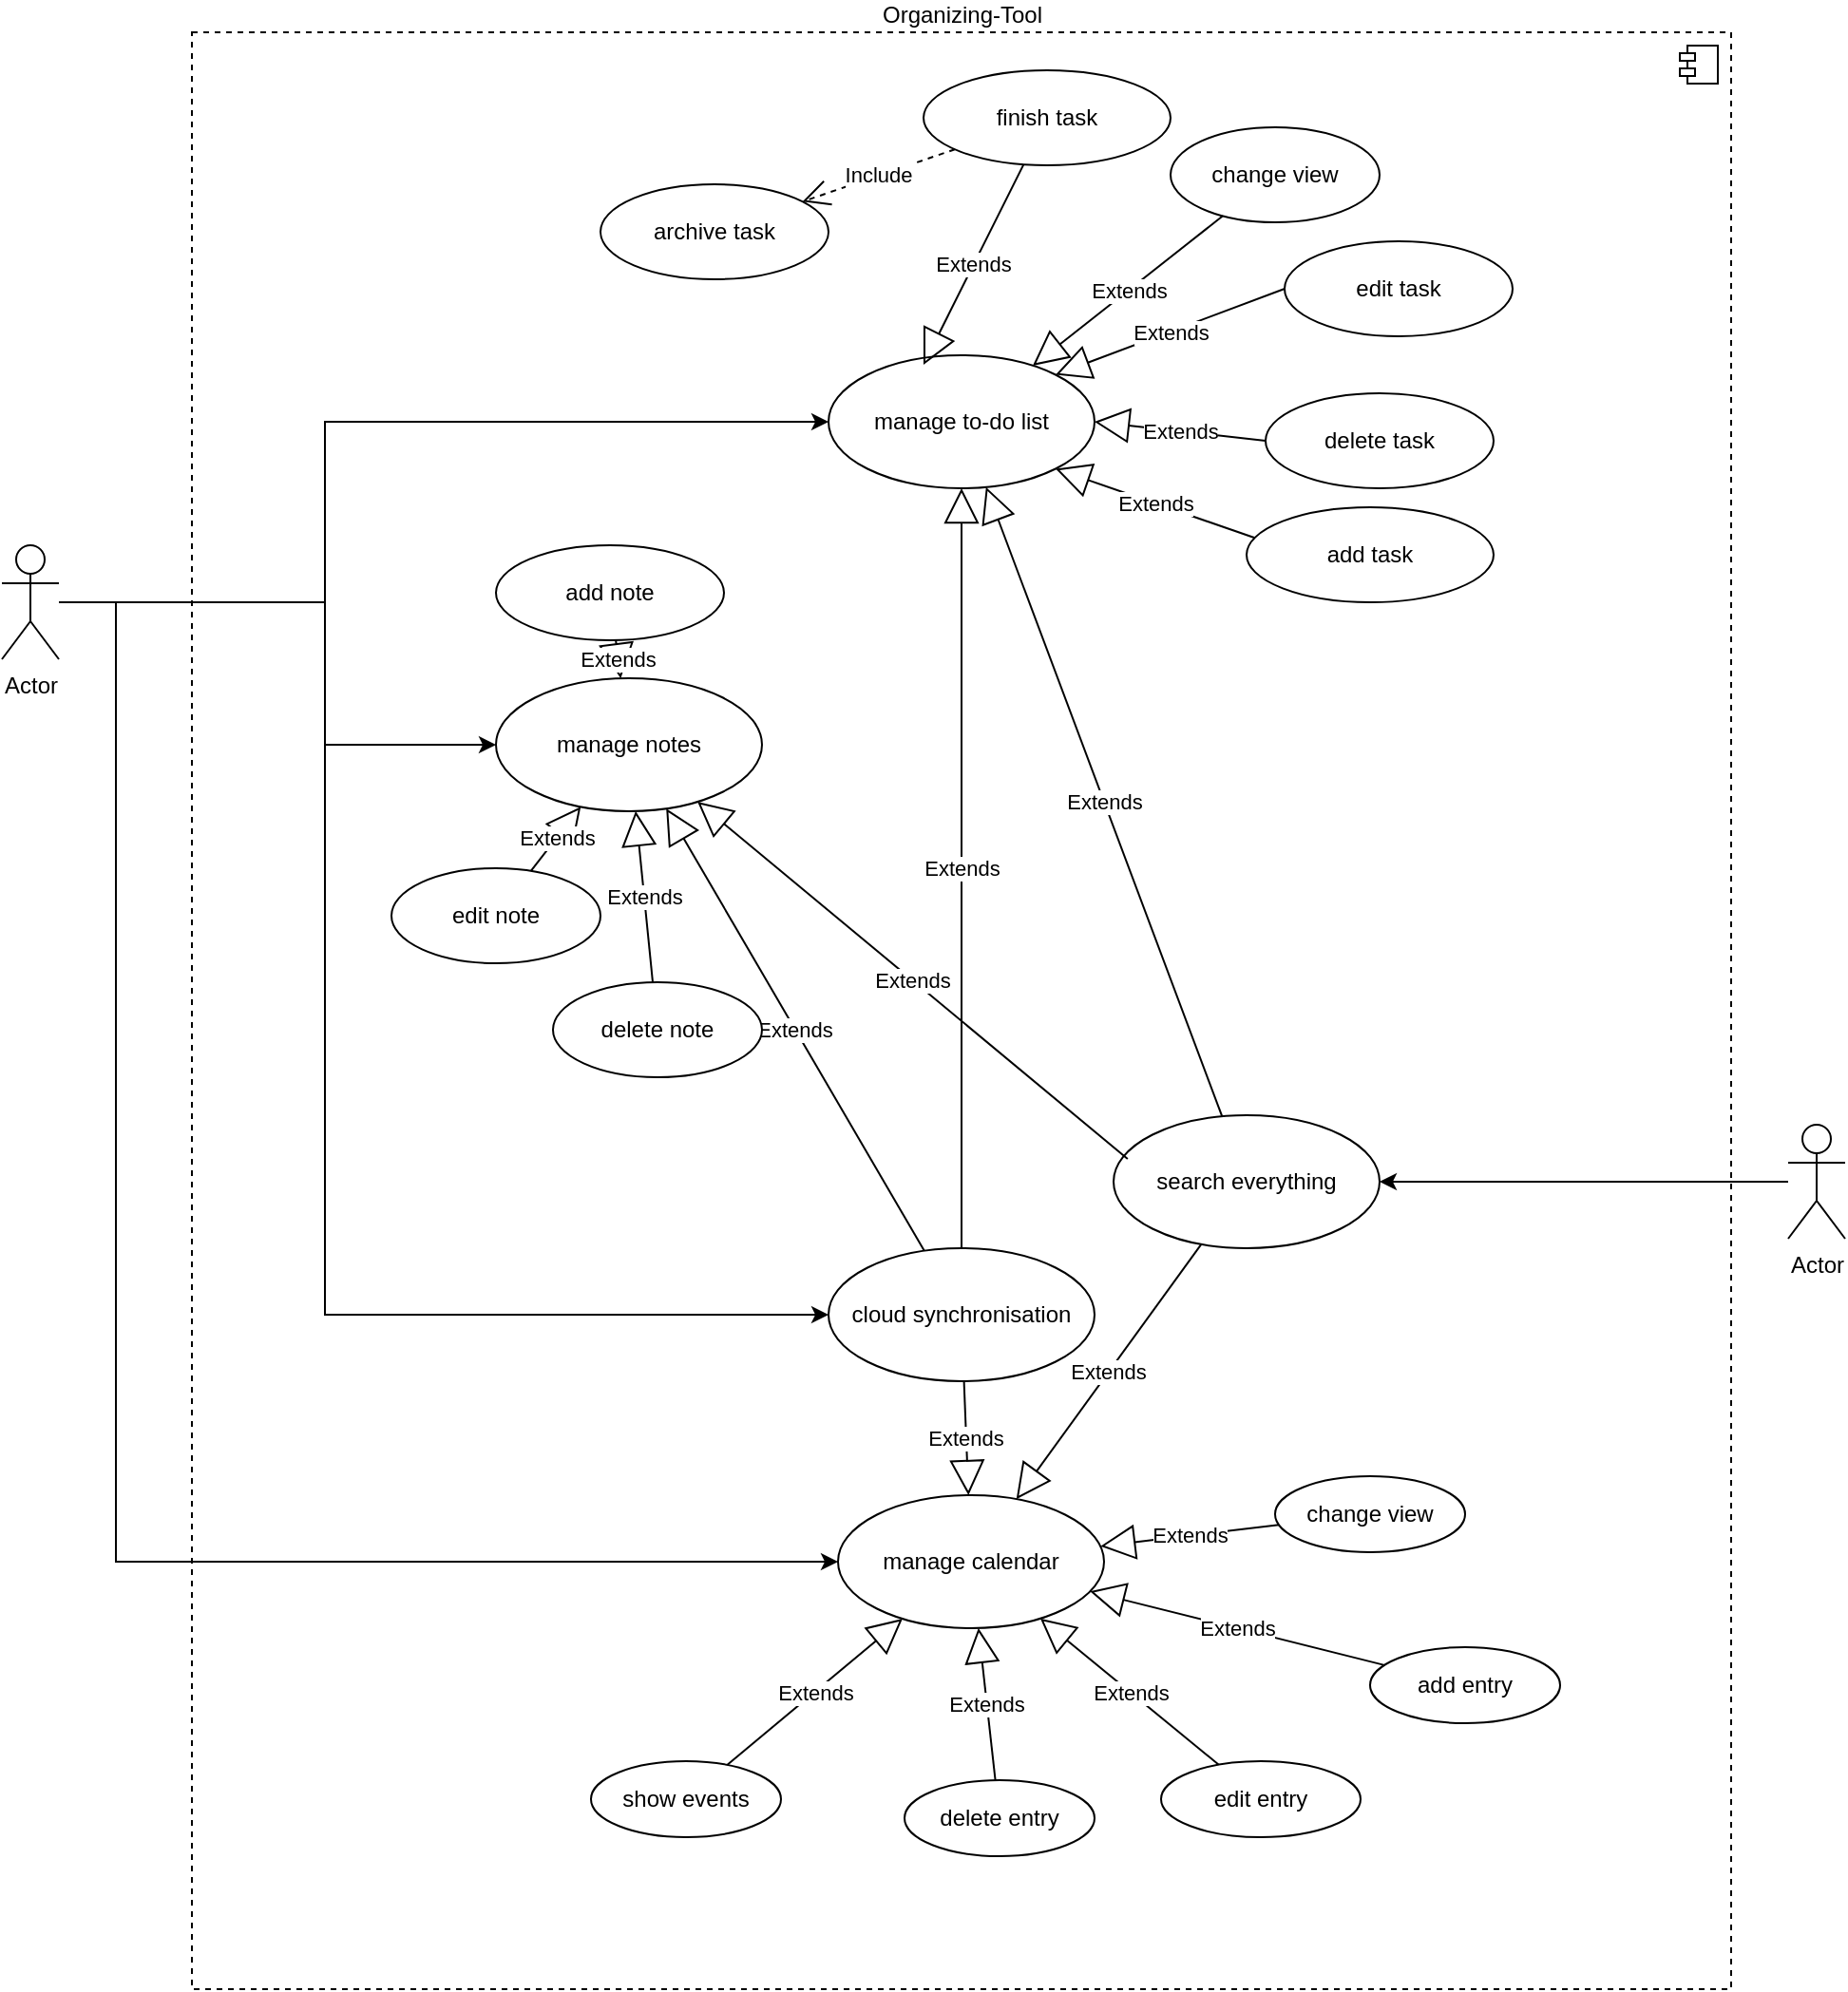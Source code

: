 <mxfile version="13.0.3" type="google" pages="2"><diagram name="Page-1" id="e7e014a7-5840-1c2e-5031-d8a46d1fe8dd"><mxGraphModel dx="2837" dy="1929" grid="1" gridSize="10" guides="1" tooltips="1" connect="1" arrows="1" fold="1" page="1" pageScale="1" pageWidth="1169" pageHeight="826" background="#ffffff" math="0" shadow="0"><root><mxCell id="0"/><mxCell id="1" parent="0"/><mxCell id="sNEIIqo6TaHjW00_FCKk-61" value="Organizing-Tool" style="html=1;dropTarget=0;labelPosition=center;verticalLabelPosition=top;align=center;verticalAlign=bottom;dashed=1;" vertex="1" parent="1"><mxGeometry x="160" y="-90" width="810" height="1030" as="geometry"/></mxCell><mxCell id="sNEIIqo6TaHjW00_FCKk-62" value="" style="shape=component;jettyWidth=8;jettyHeight=4;" vertex="1" parent="sNEIIqo6TaHjW00_FCKk-61"><mxGeometry x="1" width="20" height="20" relative="1" as="geometry"><mxPoint x="-27" y="7" as="offset"/></mxGeometry></mxCell><mxCell id="sNEIIqo6TaHjW00_FCKk-3" value="manage to-do list" style="ellipse;whiteSpace=wrap;html=1;" vertex="1" parent="1"><mxGeometry x="495" y="80" width="140" height="70" as="geometry"/></mxCell><mxCell id="sNEIIqo6TaHjW00_FCKk-18" value="archive task" style="ellipse;whiteSpace=wrap;html=1;" vertex="1" parent="1"><mxGeometry x="375" y="-10" width="120" height="50" as="geometry"/></mxCell><mxCell id="sNEIIqo6TaHjW00_FCKk-4" value="manage notes" style="ellipse;whiteSpace=wrap;html=1;" vertex="1" parent="1"><mxGeometry x="320" y="250" width="140" height="70" as="geometry"/></mxCell><mxCell id="sNEIIqo6TaHjW00_FCKk-6" value="Extends" style="endArrow=block;endSize=16;endFill=0;html=1;" edge="1" parent="1" source="sNEIIqo6TaHjW00_FCKk-9" target="sNEIIqo6TaHjW00_FCKk-3"><mxGeometry width="160" relative="1" as="geometry"><mxPoint x="610" y="290" as="sourcePoint"/><mxPoint x="600" y="410" as="targetPoint"/></mxGeometry></mxCell><mxCell id="sNEIIqo6TaHjW00_FCKk-7" value="Extends" style="endArrow=block;endSize=16;endFill=0;html=1;" edge="1" parent="1" source="sNEIIqo6TaHjW00_FCKk-9" target="sNEIIqo6TaHjW00_FCKk-4"><mxGeometry width="160" relative="1" as="geometry"><mxPoint x="610" y="290" as="sourcePoint"/><mxPoint x="390" y="310" as="targetPoint"/></mxGeometry></mxCell><mxCell id="sNEIIqo6TaHjW00_FCKk-9" value="cloud synchronisation" style="ellipse;whiteSpace=wrap;html=1;" vertex="1" parent="1"><mxGeometry x="495" y="550" width="140" height="70" as="geometry"/></mxCell><mxCell id="sNEIIqo6TaHjW00_FCKk-10" value="add task" style="ellipse;whiteSpace=wrap;html=1;" vertex="1" parent="1"><mxGeometry x="715" y="160" width="130" height="50" as="geometry"/></mxCell><mxCell id="sNEIIqo6TaHjW00_FCKk-11" value="delete task" style="ellipse;whiteSpace=wrap;html=1;" vertex="1" parent="1"><mxGeometry x="725" y="100" width="120" height="50" as="geometry"/></mxCell><mxCell id="sNEIIqo6TaHjW00_FCKk-12" value="edit task" style="ellipse;whiteSpace=wrap;html=1;" vertex="1" parent="1"><mxGeometry x="735" y="20" width="120" height="50" as="geometry"/></mxCell><mxCell id="sNEIIqo6TaHjW00_FCKk-13" value="Extends" style="endArrow=block;endSize=16;endFill=0;html=1;exitX=0.031;exitY=0.32;exitDx=0;exitDy=0;exitPerimeter=0;entryX=1;entryY=1;entryDx=0;entryDy=0;" edge="1" parent="1" source="sNEIIqo6TaHjW00_FCKk-10" target="sNEIIqo6TaHjW00_FCKk-3"><mxGeometry width="160" relative="1" as="geometry"><mxPoint x="440" y="450" as="sourcePoint"/><mxPoint x="600" y="450" as="targetPoint"/></mxGeometry></mxCell><mxCell id="sNEIIqo6TaHjW00_FCKk-16" value="Extends" style="endArrow=block;endSize=16;endFill=0;html=1;exitX=0;exitY=0.5;exitDx=0;exitDy=0;entryX=1;entryY=0.5;entryDx=0;entryDy=0;" edge="1" parent="1" source="sNEIIqo6TaHjW00_FCKk-11" target="sNEIIqo6TaHjW00_FCKk-3"><mxGeometry width="160" relative="1" as="geometry"><mxPoint x="440" y="450" as="sourcePoint"/><mxPoint x="600" y="450" as="targetPoint"/></mxGeometry></mxCell><mxCell id="sNEIIqo6TaHjW00_FCKk-17" value="Extends" style="endArrow=block;endSize=16;endFill=0;html=1;exitX=0;exitY=0.5;exitDx=0;exitDy=0;entryX=1;entryY=0;entryDx=0;entryDy=0;" edge="1" parent="1" source="sNEIIqo6TaHjW00_FCKk-12" target="sNEIIqo6TaHjW00_FCKk-3"><mxGeometry width="160" relative="1" as="geometry"><mxPoint x="440" y="450" as="sourcePoint"/><mxPoint x="600" y="450" as="targetPoint"/></mxGeometry></mxCell><mxCell id="sNEIIqo6TaHjW00_FCKk-21" value="finish task" style="ellipse;whiteSpace=wrap;html=1;" vertex="1" parent="1"><mxGeometry x="545" y="-70" width="130" height="50" as="geometry"/></mxCell><mxCell id="sNEIIqo6TaHjW00_FCKk-23" value="Extends" style="endArrow=block;endSize=16;endFill=0;html=1;entryX=0.357;entryY=0.071;entryDx=0;entryDy=0;entryPerimeter=0;" edge="1" parent="1" source="sNEIIqo6TaHjW00_FCKk-21" target="sNEIIqo6TaHjW00_FCKk-3"><mxGeometry width="160" relative="1" as="geometry"><mxPoint x="670" y="93" as="sourcePoint"/><mxPoint x="600" y="450" as="targetPoint"/></mxGeometry></mxCell><mxCell id="sNEIIqo6TaHjW00_FCKk-32" value="change view" style="ellipse;whiteSpace=wrap;html=1;" vertex="1" parent="1"><mxGeometry x="675" y="-40" width="110" height="50" as="geometry"/></mxCell><mxCell id="sNEIIqo6TaHjW00_FCKk-33" value="Extends" style="endArrow=block;endSize=16;endFill=0;html=1;" edge="1" parent="1" source="sNEIIqo6TaHjW00_FCKk-32" target="sNEIIqo6TaHjW00_FCKk-3"><mxGeometry width="160" relative="1" as="geometry"><mxPoint x="780" y="210" as="sourcePoint"/><mxPoint x="940" y="210" as="targetPoint"/></mxGeometry></mxCell><mxCell id="sNEIIqo6TaHjW00_FCKk-34" value="add note" style="ellipse;whiteSpace=wrap;html=1;" vertex="1" parent="1"><mxGeometry x="320" y="180" width="120" height="50" as="geometry"/></mxCell><mxCell id="sNEIIqo6TaHjW00_FCKk-35" value="delete note" style="ellipse;whiteSpace=wrap;html=1;" vertex="1" parent="1"><mxGeometry x="350" y="410" width="110" height="50" as="geometry"/></mxCell><mxCell id="sNEIIqo6TaHjW00_FCKk-36" value="edit&amp;nbsp;note" style="ellipse;whiteSpace=wrap;html=1;" vertex="1" parent="1"><mxGeometry x="265" y="350" width="110" height="50" as="geometry"/></mxCell><mxCell id="sNEIIqo6TaHjW00_FCKk-37" value="Extends" style="endArrow=block;endSize=16;endFill=0;html=1;" edge="1" parent="1" source="sNEIIqo6TaHjW00_FCKk-35" target="sNEIIqo6TaHjW00_FCKk-4"><mxGeometry width="160" relative="1" as="geometry"><mxPoint x="270" y="380" as="sourcePoint"/><mxPoint x="430" y="380" as="targetPoint"/></mxGeometry></mxCell><mxCell id="sNEIIqo6TaHjW00_FCKk-38" value="Extends" style="endArrow=block;endSize=16;endFill=0;html=1;" edge="1" parent="1" source="sNEIIqo6TaHjW00_FCKk-36" target="sNEIIqo6TaHjW00_FCKk-4"><mxGeometry width="160" relative="1" as="geometry"><mxPoint x="270" y="380" as="sourcePoint"/><mxPoint x="430" y="380" as="targetPoint"/></mxGeometry></mxCell><mxCell id="sNEIIqo6TaHjW00_FCKk-39" value="Extends" style="endArrow=block;endSize=16;endFill=0;html=1;" edge="1" parent="1" source="sNEIIqo6TaHjW00_FCKk-34" target="sNEIIqo6TaHjW00_FCKk-4"><mxGeometry width="160" relative="1" as="geometry"><mxPoint x="270" y="380" as="sourcePoint"/><mxPoint x="430" y="380" as="targetPoint"/></mxGeometry></mxCell><mxCell id="sNEIIqo6TaHjW00_FCKk-5" value="manage calendar" style="ellipse;whiteSpace=wrap;html=1;" vertex="1" parent="1"><mxGeometry x="500" y="680" width="140" height="70" as="geometry"/></mxCell><mxCell id="sNEIIqo6TaHjW00_FCKk-40" value="Extends" style="endArrow=block;endSize=16;endFill=0;html=1;" edge="1" parent="1" source="sNEIIqo6TaHjW00_FCKk-9" target="sNEIIqo6TaHjW00_FCKk-5"><mxGeometry width="160" relative="1" as="geometry"><mxPoint x="630" y="390" as="sourcePoint"/><mxPoint x="655" y="660" as="targetPoint"/></mxGeometry></mxCell><mxCell id="sNEIIqo6TaHjW00_FCKk-41" value="change view" style="ellipse;whiteSpace=wrap;html=1;" vertex="1" parent="1"><mxGeometry x="730" y="670" width="100" height="40" as="geometry"/></mxCell><mxCell id="sNEIIqo6TaHjW00_FCKk-46" value="Extends" style="endArrow=block;endSize=16;endFill=0;html=1;" edge="1" parent="1" source="sNEIIqo6TaHjW00_FCKk-41" target="sNEIIqo6TaHjW00_FCKk-5"><mxGeometry width="160" relative="1" as="geometry"><mxPoint x="600" y="650" as="sourcePoint"/><mxPoint x="760" y="650" as="targetPoint"/></mxGeometry></mxCell><mxCell id="sNEIIqo6TaHjW00_FCKk-47" value="add entry" style="ellipse;whiteSpace=wrap;html=1;" vertex="1" parent="1"><mxGeometry x="780" y="760" width="100" height="40" as="geometry"/></mxCell><mxCell id="sNEIIqo6TaHjW00_FCKk-48" value="Extends" style="endArrow=block;endSize=16;endFill=0;html=1;" edge="1" parent="1" source="sNEIIqo6TaHjW00_FCKk-47" target="sNEIIqo6TaHjW00_FCKk-5"><mxGeometry width="160" relative="1" as="geometry"><mxPoint x="600" y="650" as="sourcePoint"/><mxPoint x="760" y="650" as="targetPoint"/></mxGeometry></mxCell><mxCell id="sNEIIqo6TaHjW00_FCKk-49" value="edit entry" style="ellipse;whiteSpace=wrap;html=1;" vertex="1" parent="1"><mxGeometry x="670" y="820" width="105" height="40" as="geometry"/></mxCell><mxCell id="sNEIIqo6TaHjW00_FCKk-50" value="Extends" style="endArrow=block;endSize=16;endFill=0;html=1;" edge="1" parent="1" source="sNEIIqo6TaHjW00_FCKk-49" target="sNEIIqo6TaHjW00_FCKk-5"><mxGeometry width="160" relative="1" as="geometry"><mxPoint x="600" y="600" as="sourcePoint"/><mxPoint x="760" y="600" as="targetPoint"/></mxGeometry></mxCell><mxCell id="sNEIIqo6TaHjW00_FCKk-51" value="delete entry" style="ellipse;whiteSpace=wrap;html=1;" vertex="1" parent="1"><mxGeometry x="535" y="830" width="100" height="40" as="geometry"/></mxCell><mxCell id="sNEIIqo6TaHjW00_FCKk-52" value="Extends" style="endArrow=block;endSize=16;endFill=0;html=1;" edge="1" parent="1" source="sNEIIqo6TaHjW00_FCKk-51" target="sNEIIqo6TaHjW00_FCKk-5"><mxGeometry width="160" relative="1" as="geometry"><mxPoint x="600" y="600" as="sourcePoint"/><mxPoint x="760" y="600" as="targetPoint"/></mxGeometry></mxCell><mxCell id="sNEIIqo6TaHjW00_FCKk-53" value="Extends" style="endArrow=block;endSize=16;endFill=0;html=1;" edge="1" parent="1" source="sNEIIqo6TaHjW00_FCKk-54" target="sNEIIqo6TaHjW00_FCKk-5"><mxGeometry width="160" relative="1" as="geometry"><mxPoint x="460" y="690" as="sourcePoint"/><mxPoint x="760" y="600" as="targetPoint"/></mxGeometry></mxCell><mxCell id="sNEIIqo6TaHjW00_FCKk-54" value="show events" style="ellipse;whiteSpace=wrap;html=1;" vertex="1" parent="1"><mxGeometry x="370" y="820" width="100" height="40" as="geometry"/></mxCell><mxCell id="sNEIIqo6TaHjW00_FCKk-64" style="edgeStyle=orthogonalEdgeStyle;rounded=0;orthogonalLoop=1;jettySize=auto;html=1;entryX=0;entryY=0.5;entryDx=0;entryDy=0;" edge="1" parent="1" source="sNEIIqo6TaHjW00_FCKk-56" target="sNEIIqo6TaHjW00_FCKk-4"><mxGeometry relative="1" as="geometry"><Array as="points"><mxPoint x="230" y="210"/><mxPoint x="230" y="285"/></Array></mxGeometry></mxCell><mxCell id="sNEIIqo6TaHjW00_FCKk-65" style="edgeStyle=orthogonalEdgeStyle;rounded=0;orthogonalLoop=1;jettySize=auto;html=1;entryX=0;entryY=0.5;entryDx=0;entryDy=0;" edge="1" parent="1" source="sNEIIqo6TaHjW00_FCKk-56" target="sNEIIqo6TaHjW00_FCKk-5"><mxGeometry relative="1" as="geometry"><Array as="points"><mxPoint x="120" y="210"/><mxPoint x="120" y="715"/></Array></mxGeometry></mxCell><mxCell id="sNEIIqo6TaHjW00_FCKk-67" style="edgeStyle=orthogonalEdgeStyle;rounded=0;orthogonalLoop=1;jettySize=auto;html=1;entryX=0;entryY=0.5;entryDx=0;entryDy=0;" edge="1" parent="1" source="sNEIIqo6TaHjW00_FCKk-56" target="sNEIIqo6TaHjW00_FCKk-9"><mxGeometry relative="1" as="geometry"><Array as="points"><mxPoint x="230" y="210"/><mxPoint x="230" y="585"/></Array></mxGeometry></mxCell><mxCell id="sNEIIqo6TaHjW00_FCKk-68" style="edgeStyle=orthogonalEdgeStyle;rounded=0;orthogonalLoop=1;jettySize=auto;html=1;entryX=0;entryY=0.5;entryDx=0;entryDy=0;" edge="1" parent="1" source="sNEIIqo6TaHjW00_FCKk-56" target="sNEIIqo6TaHjW00_FCKk-3"><mxGeometry relative="1" as="geometry"><Array as="points"><mxPoint x="230" y="210"/><mxPoint x="230" y="115"/></Array></mxGeometry></mxCell><mxCell id="sNEIIqo6TaHjW00_FCKk-56" value="Actor" style="shape=umlActor;verticalLabelPosition=bottom;labelBackgroundColor=#ffffff;verticalAlign=top;html=1;" vertex="1" parent="1"><mxGeometry x="60" y="180" width="30" height="60" as="geometry"/></mxCell><mxCell id="sNEIIqo6TaHjW00_FCKk-57" value="Include" style="endArrow=open;endSize=12;dashed=1;html=1;" edge="1" parent="1" source="sNEIIqo6TaHjW00_FCKk-21" target="sNEIIqo6TaHjW00_FCKk-18"><mxGeometry width="160" relative="1" as="geometry"><mxPoint x="760" y="260" as="sourcePoint"/><mxPoint x="920" y="260" as="targetPoint"/></mxGeometry></mxCell><mxCell id="eNf1-EcgAz_PHP5sXW7r-1" value="search everything" style="ellipse;whiteSpace=wrap;html=1;" vertex="1" parent="1"><mxGeometry x="645" y="480" width="140" height="70" as="geometry"/></mxCell><mxCell id="eNf1-EcgAz_PHP5sXW7r-3" value="Extends" style="endArrow=block;endSize=16;endFill=0;html=1;" edge="1" parent="1" source="eNf1-EcgAz_PHP5sXW7r-1" target="sNEIIqo6TaHjW00_FCKk-5"><mxGeometry width="160" relative="1" as="geometry"><mxPoint x="500" y="500" as="sourcePoint"/><mxPoint x="660" y="500" as="targetPoint"/></mxGeometry></mxCell><mxCell id="eNf1-EcgAz_PHP5sXW7r-4" value="Extends" style="endArrow=block;endSize=16;endFill=0;html=1;exitX=0.053;exitY=0.329;exitDx=0;exitDy=0;exitPerimeter=0;" edge="1" parent="1" source="eNf1-EcgAz_PHP5sXW7r-1" target="sNEIIqo6TaHjW00_FCKk-4"><mxGeometry width="160" relative="1" as="geometry"><mxPoint x="550" y="510" as="sourcePoint"/><mxPoint x="710" y="510" as="targetPoint"/></mxGeometry></mxCell><mxCell id="eNf1-EcgAz_PHP5sXW7r-5" value="Extends" style="endArrow=block;endSize=16;endFill=0;html=1;" edge="1" parent="1" source="eNf1-EcgAz_PHP5sXW7r-1" target="sNEIIqo6TaHjW00_FCKk-3"><mxGeometry width="160" relative="1" as="geometry"><mxPoint x="550" y="510" as="sourcePoint"/><mxPoint x="710" y="510" as="targetPoint"/></mxGeometry></mxCell><mxCell id="eNf1-EcgAz_PHP5sXW7r-8" style="edgeStyle=orthogonalEdgeStyle;rounded=0;orthogonalLoop=1;jettySize=auto;html=1;entryX=1;entryY=0.5;entryDx=0;entryDy=0;" edge="1" parent="1" source="eNf1-EcgAz_PHP5sXW7r-7" target="eNf1-EcgAz_PHP5sXW7r-1"><mxGeometry relative="1" as="geometry"/></mxCell><mxCell id="eNf1-EcgAz_PHP5sXW7r-7" value="Actor" style="shape=umlActor;verticalLabelPosition=bottom;labelBackgroundColor=#ffffff;verticalAlign=top;html=1;" vertex="1" parent="1"><mxGeometry x="1000" y="485" width="30" height="60" as="geometry"/></mxCell></root></mxGraphModel></diagram><diagram id="ewhKgGfUAB7oy4yjsIcZ" name="Page-2"><mxGraphModel dx="1855" dy="772" grid="1" gridSize="10" guides="1" tooltips="1" connect="1" arrows="1" fold="1" page="1" pageScale="1" pageWidth="850" pageHeight="1100" math="0" shadow="0"><root><mxCell id="hZ8yhI7ePBTperJu1_gu-0"/><mxCell id="hZ8yhI7ePBTperJu1_gu-1" parent="hZ8yhI7ePBTperJu1_gu-0"/></root></mxGraphModel></diagram></mxfile>